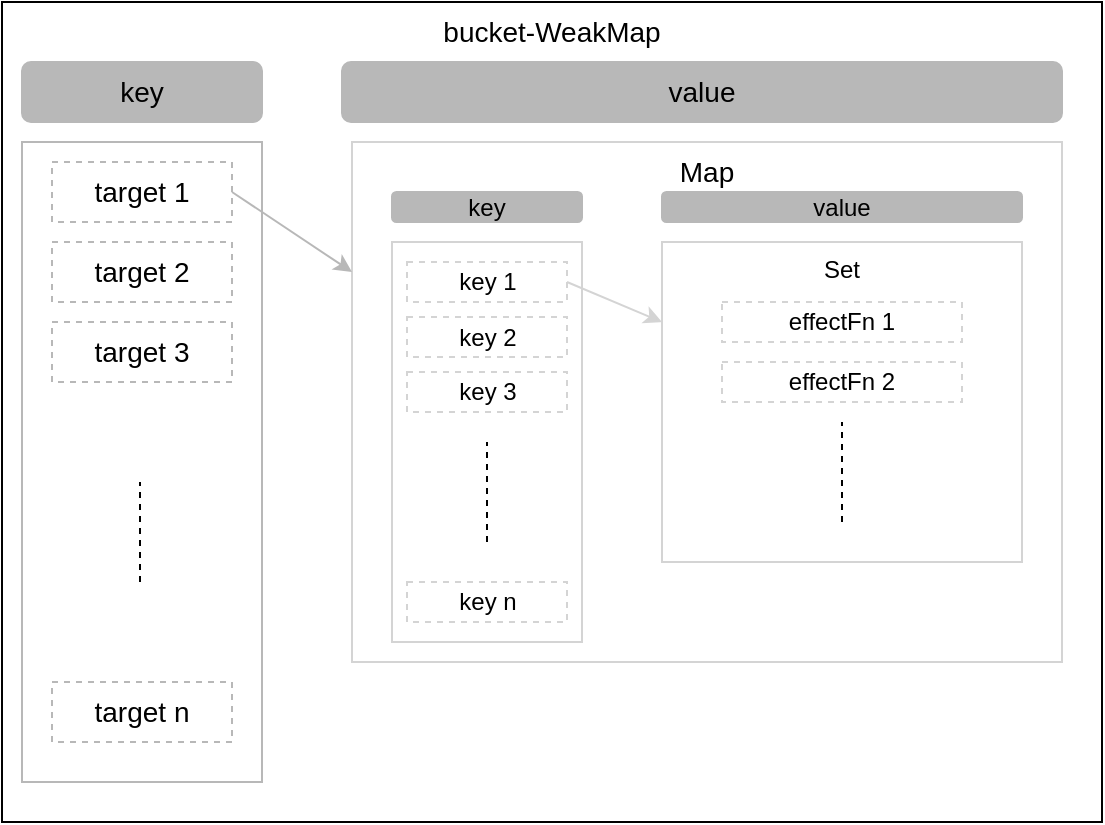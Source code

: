 <mxfile version="12.2.4" pages="1"><diagram id="FVXqGwAgQ_-iZrIGJFGT" name="Page-1"><mxGraphModel dx="720" dy="405" grid="1" gridSize="10" guides="1" tooltips="1" connect="1" arrows="1" fold="1" page="1" pageScale="1" pageWidth="850" pageHeight="1100" math="0" shadow="0"><root><mxCell id="0"/><mxCell id="1" parent="0"/><mxCell id="2" value="bucket-WeakMap" style="rounded=0.5;whiteSpace=wrap;html=1;shadow=0;align=center;horizontal=1;verticalAlign=top;fontSize=14;" parent="1" vertex="1"><mxGeometry x="110" y="60" width="550" height="410" as="geometry"/></mxCell><mxCell id="3" value="key" style="rounded=1;whiteSpace=wrap;html=1;shadow=0;fillColor=#B8B8B8;strokeColor=#B8B8B8;fontSize=14;fontColor=#000000;" parent="1" vertex="1"><mxGeometry x="120" y="90" width="120" height="30" as="geometry"/></mxCell><mxCell id="5" value="" style="rounded=0;whiteSpace=wrap;html=1;shadow=0;strokeColor=#B8B8B8;fillColor=#FFFFFF;fontSize=14;fontColor=#000000;" parent="1" vertex="1"><mxGeometry x="120" y="130" width="120" height="320" as="geometry"/></mxCell><mxCell id="6" value="target 1" style="rounded=0;whiteSpace=wrap;html=1;shadow=0;strokeColor=#B8B8B8;fillColor=#FFFFFF;fontSize=14;fontColor=#000000;dashed=1;" parent="1" vertex="1"><mxGeometry x="135" y="140" width="90" height="30" as="geometry"/></mxCell><mxCell id="7" value="target 2" style="rounded=0;whiteSpace=wrap;html=1;shadow=0;strokeColor=#B8B8B8;fillColor=#FFFFFF;fontSize=14;fontColor=#000000;dashed=1;" parent="1" vertex="1"><mxGeometry x="135" y="180" width="90" height="30" as="geometry"/></mxCell><mxCell id="8" value="target 3" style="rounded=0;whiteSpace=wrap;html=1;shadow=0;strokeColor=#B8B8B8;fillColor=#FFFFFF;fontSize=14;fontColor=#000000;dashed=1;" parent="1" vertex="1"><mxGeometry x="135" y="220" width="90" height="30" as="geometry"/></mxCell><mxCell id="9" value="value" style="rounded=1;whiteSpace=wrap;html=1;shadow=0;fillColor=#B8B8B8;strokeColor=#B8B8B8;fontSize=14;fontColor=#000000;" parent="1" vertex="1"><mxGeometry x="280" y="90" width="360" height="30" as="geometry"/></mxCell><mxCell id="10" value="target n" style="rounded=0;whiteSpace=wrap;html=1;shadow=0;strokeColor=#B8B8B8;fillColor=#FFFFFF;fontSize=14;fontColor=#000000;dashed=1;" parent="1" vertex="1"><mxGeometry x="135" y="400" width="90" height="30" as="geometry"/></mxCell><mxCell id="11" value="" style="endArrow=none;dashed=1;html=1;fontSize=14;fontColor=#000000;" parent="1" edge="1"><mxGeometry width="50" height="50" relative="1" as="geometry"><mxPoint x="179" y="350" as="sourcePoint"/><mxPoint x="179" y="300" as="targetPoint"/></mxGeometry></mxCell><mxCell id="12" value="Map" style="rounded=0;whiteSpace=wrap;html=1;shadow=0;strokeColor=#D4D4D4;fillColor=#FFFFFF;fontSize=14;fontColor=#000000;verticalAlign=top;" parent="1" vertex="1"><mxGeometry x="285" y="130" width="355" height="260" as="geometry"/></mxCell><mxCell id="13" value="key" style="rounded=1;whiteSpace=wrap;html=1;shadow=0;fillColor=#B8B8B8;strokeColor=#B8B8B8;fontSize=12;fontColor=#000000;" parent="1" vertex="1"><mxGeometry x="305" y="155" width="95" height="15" as="geometry"/></mxCell><mxCell id="14" value="value" style="rounded=1;whiteSpace=wrap;html=1;shadow=0;fillColor=#B8B8B8;strokeColor=#B8B8B8;fontSize=12;fontColor=#000000;" parent="1" vertex="1"><mxGeometry x="440" y="155" width="180" height="15" as="geometry"/></mxCell><mxCell id="15" value="" style="rounded=0;whiteSpace=wrap;html=1;shadow=0;strokeColor=#D4D4D4;fillColor=#FFFFFF;fontSize=12;fontColor=#000000;" parent="1" vertex="1"><mxGeometry x="305" y="180" width="95" height="200" as="geometry"/></mxCell><mxCell id="16" value="key 1" style="rounded=0;whiteSpace=wrap;html=1;shadow=0;strokeColor=#D4D4D4;fillColor=#FFFFFF;fontSize=12;fontColor=#000000;dashed=1;" parent="1" vertex="1"><mxGeometry x="312.5" y="190" width="80" height="20" as="geometry"/></mxCell><mxCell id="17" value="key 2" style="rounded=0;whiteSpace=wrap;html=1;shadow=0;strokeColor=#D4D4D4;fillColor=#FFFFFF;fontSize=12;fontColor=#000000;dashed=1;" parent="1" vertex="1"><mxGeometry x="312.5" y="217.5" width="80" height="20" as="geometry"/></mxCell><mxCell id="18" value="key 3" style="rounded=0;whiteSpace=wrap;html=1;shadow=0;strokeColor=#D4D4D4;fillColor=#FFFFFF;fontSize=12;fontColor=#000000;dashed=1;" parent="1" vertex="1"><mxGeometry x="312.5" y="245" width="80" height="20" as="geometry"/></mxCell><mxCell id="19" value="key n" style="rounded=0;whiteSpace=wrap;html=1;shadow=0;strokeColor=#D4D4D4;fillColor=#FFFFFF;fontSize=12;fontColor=#000000;dashed=1;" parent="1" vertex="1"><mxGeometry x="312.5" y="350" width="80" height="20" as="geometry"/></mxCell><mxCell id="20" value="" style="endArrow=none;dashed=1;html=1;fontSize=14;fontColor=#000000;" parent="1" edge="1"><mxGeometry width="50" height="50" relative="1" as="geometry"><mxPoint x="352.5" y="330" as="sourcePoint"/><mxPoint x="352.5" y="280" as="targetPoint"/></mxGeometry></mxCell><mxCell id="21" value="Set" style="rounded=0;whiteSpace=wrap;html=1;shadow=0;strokeColor=#D4D4D4;fillColor=#FFFFFF;fontSize=12;fontColor=#000000;verticalAlign=top;" parent="1" vertex="1"><mxGeometry x="440" y="180" width="180" height="160" as="geometry"/></mxCell><mxCell id="22" value="effectFn 1" style="rounded=0;whiteSpace=wrap;html=1;shadow=0;strokeColor=#D4D4D4;fillColor=#FFFFFF;fontSize=12;fontColor=#000000;dashed=1;" parent="1" vertex="1"><mxGeometry x="470" y="210" width="120" height="20" as="geometry"/></mxCell><mxCell id="23" value="effectFn 2" style="rounded=0;whiteSpace=wrap;html=1;shadow=0;strokeColor=#D4D4D4;fillColor=#FFFFFF;fontSize=12;fontColor=#000000;dashed=1;" parent="1" vertex="1"><mxGeometry x="470" y="240" width="120" height="20" as="geometry"/></mxCell><mxCell id="24" value="" style="endArrow=none;dashed=1;html=1;fontSize=14;fontColor=#000000;" parent="1" edge="1"><mxGeometry width="50" height="50" relative="1" as="geometry"><mxPoint x="530" y="320" as="sourcePoint"/><mxPoint x="530" y="270" as="targetPoint"/></mxGeometry></mxCell><mxCell id="25" value="" style="endArrow=classic;html=1;fontSize=12;fontColor=#000000;exitX=1;exitY=0.5;exitDx=0;exitDy=0;entryX=0;entryY=0.25;entryDx=0;entryDy=0;strokeColor=#B8B8B8;" parent="1" source="6" target="12" edge="1"><mxGeometry width="50" height="50" relative="1" as="geometry"><mxPoint x="110" y="540" as="sourcePoint"/><mxPoint x="160" y="490" as="targetPoint"/></mxGeometry></mxCell><mxCell id="28" value="" style="endArrow=classic;html=1;strokeColor=#D4D4D4;fontSize=12;fontColor=#000000;exitX=1;exitY=0.5;exitDx=0;exitDy=0;entryX=0;entryY=0.25;entryDx=0;entryDy=0;" parent="1" source="16" target="21" edge="1"><mxGeometry width="50" height="50" relative="1" as="geometry"><mxPoint x="110" y="540" as="sourcePoint"/><mxPoint x="160" y="490" as="targetPoint"/></mxGeometry></mxCell></root></mxGraphModel></diagram></mxfile>